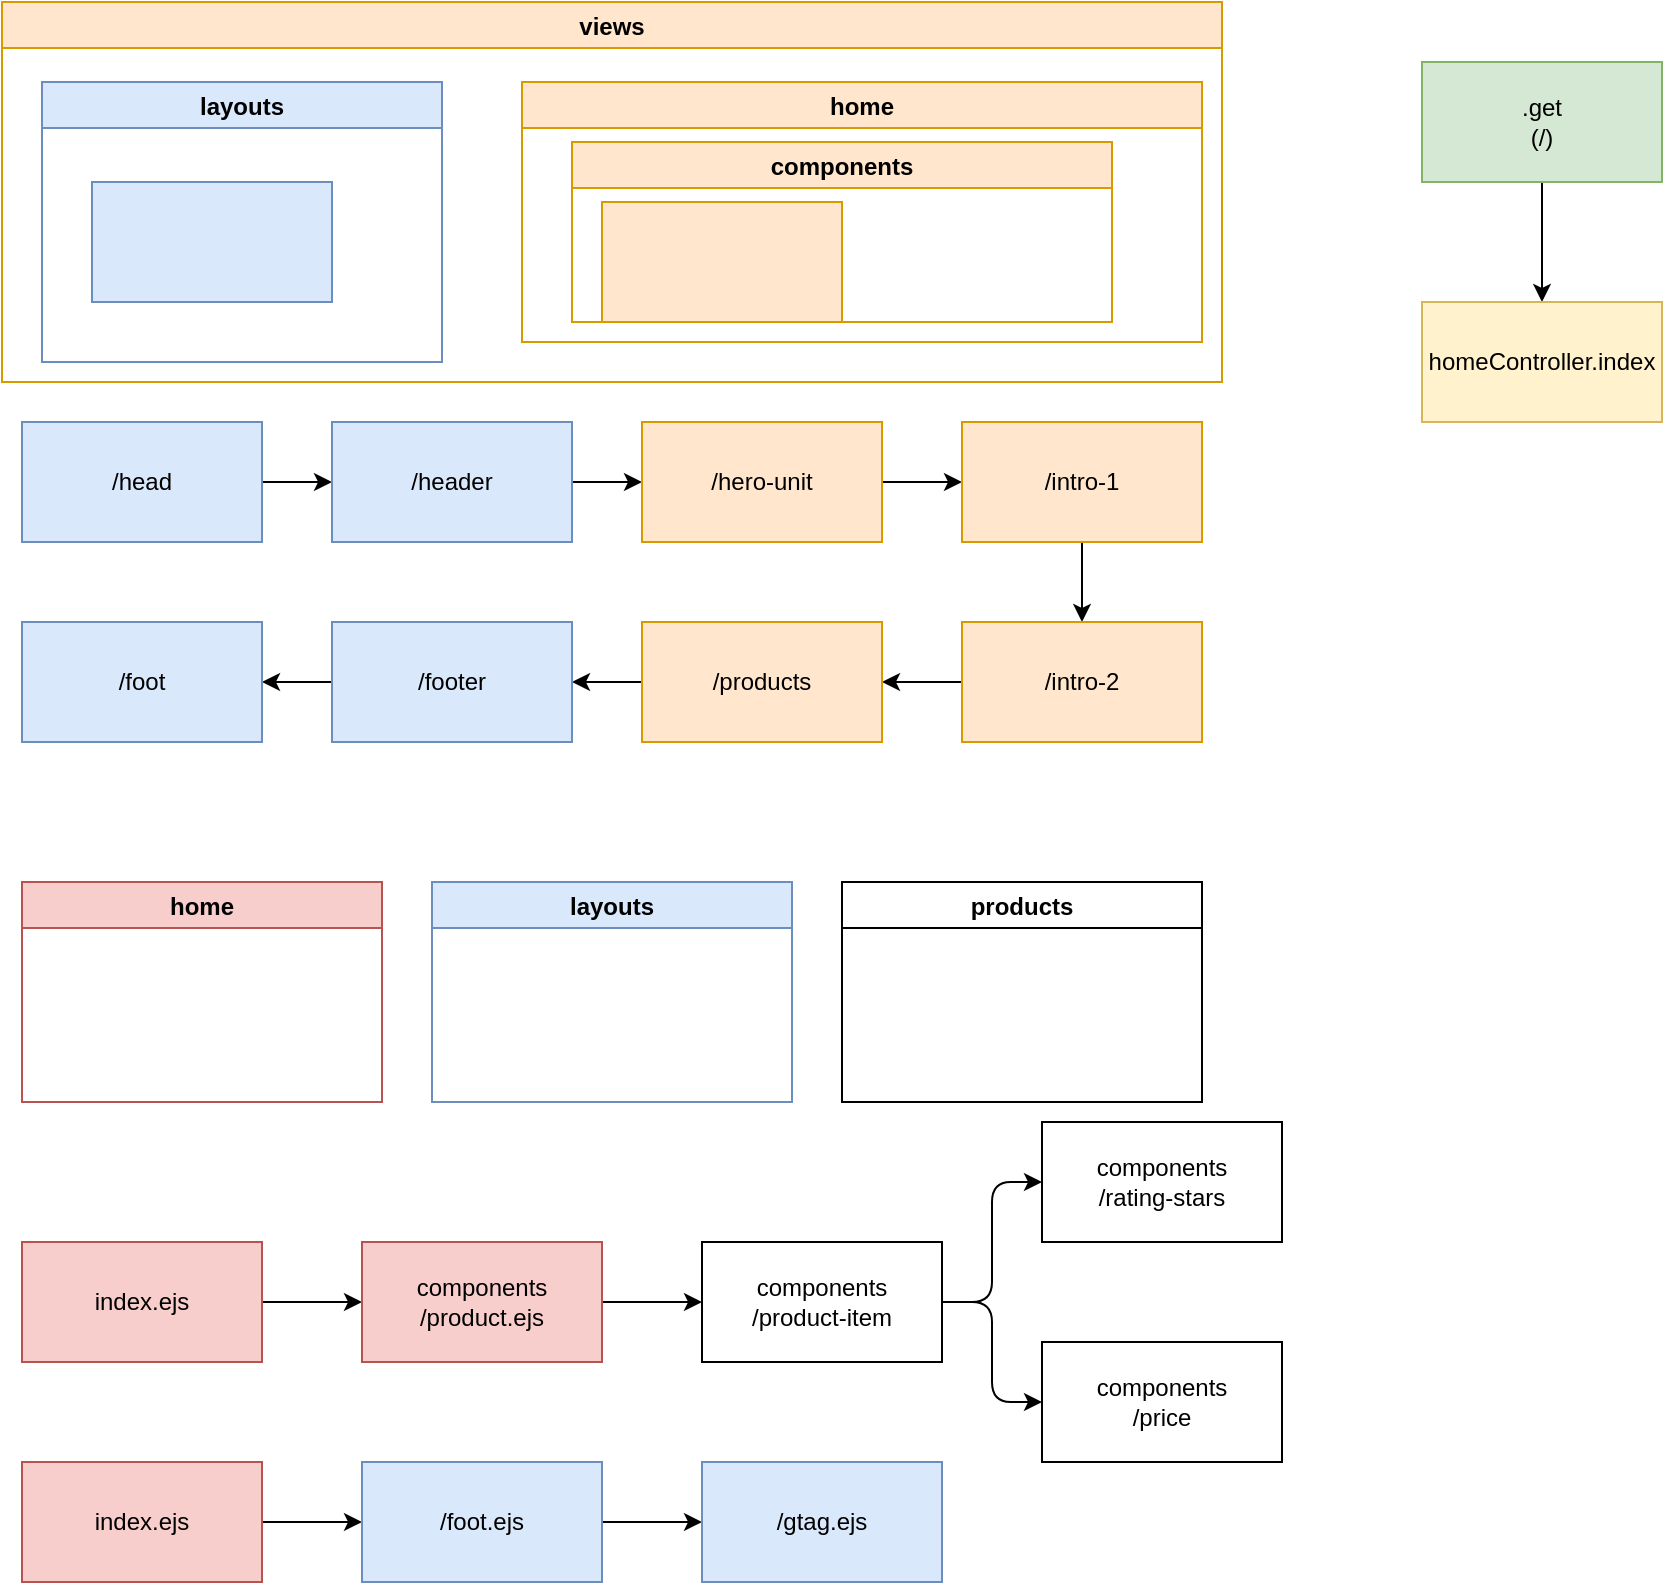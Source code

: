 <mxfile>
    <diagram id="2r2m2dJ-_S-UlMtEG9md" name="home">
        <mxGraphModel dx="742" dy="386" grid="1" gridSize="10" guides="1" tooltips="1" connect="1" arrows="1" fold="1" page="1" pageScale="1" pageWidth="850" pageHeight="1100" math="0" shadow="0">
            <root>
                <mxCell id="0"/>
                <mxCell id="1" parent="0"/>
                <mxCell id="7XTc2Tio-QaU3lIELtTI-9" value="" style="edgeStyle=orthogonalEdgeStyle;rounded=0;orthogonalLoop=1;jettySize=auto;html=1;" parent="1" source="7XTc2Tio-QaU3lIELtTI-3" target="7XTc2Tio-QaU3lIELtTI-4" edge="1">
                    <mxGeometry relative="1" as="geometry"/>
                </mxCell>
                <mxCell id="7XTc2Tio-QaU3lIELtTI-3" value="/head" style="rounded=0;whiteSpace=wrap;html=1;fillColor=#dae8fc;strokeColor=#6c8ebf;" parent="1" vertex="1">
                    <mxGeometry x="150" y="230" width="120" height="60" as="geometry"/>
                </mxCell>
                <mxCell id="7XTc2Tio-QaU3lIELtTI-10" value="" style="edgeStyle=orthogonalEdgeStyle;rounded=0;orthogonalLoop=1;jettySize=auto;html=1;" parent="1" source="7XTc2Tio-QaU3lIELtTI-4" target="7XTc2Tio-QaU3lIELtTI-5" edge="1">
                    <mxGeometry relative="1" as="geometry"/>
                </mxCell>
                <mxCell id="7XTc2Tio-QaU3lIELtTI-4" value="/header" style="rounded=0;whiteSpace=wrap;html=1;fillColor=#dae8fc;strokeColor=#6c8ebf;" parent="1" vertex="1">
                    <mxGeometry x="305" y="230" width="120" height="60" as="geometry"/>
                </mxCell>
                <mxCell id="7XTc2Tio-QaU3lIELtTI-13" value="" style="edgeStyle=orthogonalEdgeStyle;rounded=0;orthogonalLoop=1;jettySize=auto;html=1;" parent="1" source="7XTc2Tio-QaU3lIELtTI-5" target="7XTc2Tio-QaU3lIELtTI-6" edge="1">
                    <mxGeometry relative="1" as="geometry"/>
                </mxCell>
                <mxCell id="7XTc2Tio-QaU3lIELtTI-5" value="/hero-unit" style="rounded=0;whiteSpace=wrap;html=1;fillColor=#ffe6cc;strokeColor=#d79b00;" parent="1" vertex="1">
                    <mxGeometry x="460" y="230" width="120" height="60" as="geometry"/>
                </mxCell>
                <mxCell id="7XTc2Tio-QaU3lIELtTI-14" value="" style="edgeStyle=orthogonalEdgeStyle;rounded=0;orthogonalLoop=1;jettySize=auto;html=1;" parent="1" source="7XTc2Tio-QaU3lIELtTI-6" target="7XTc2Tio-QaU3lIELtTI-7" edge="1">
                    <mxGeometry relative="1" as="geometry"/>
                </mxCell>
                <mxCell id="7XTc2Tio-QaU3lIELtTI-6" value="/intro-1" style="rounded=0;whiteSpace=wrap;html=1;fillColor=#ffe6cc;strokeColor=#d79b00;" parent="1" vertex="1">
                    <mxGeometry x="620" y="230" width="120" height="60" as="geometry"/>
                </mxCell>
                <mxCell id="7XTc2Tio-QaU3lIELtTI-12" value="" style="edgeStyle=orthogonalEdgeStyle;rounded=0;orthogonalLoop=1;jettySize=auto;html=1;" parent="1" source="7XTc2Tio-QaU3lIELtTI-7" target="7XTc2Tio-QaU3lIELtTI-8" edge="1">
                    <mxGeometry relative="1" as="geometry"/>
                </mxCell>
                <mxCell id="7XTc2Tio-QaU3lIELtTI-7" value="/intro-2" style="rounded=0;whiteSpace=wrap;html=1;fillColor=#ffe6cc;strokeColor=#d79b00;" parent="1" vertex="1">
                    <mxGeometry x="620" y="330" width="120" height="60" as="geometry"/>
                </mxCell>
                <mxCell id="7XTc2Tio-QaU3lIELtTI-24" value="" style="edgeStyle=orthogonalEdgeStyle;rounded=0;orthogonalLoop=1;jettySize=auto;html=1;" parent="1" source="7XTc2Tio-QaU3lIELtTI-8" target="7XTc2Tio-QaU3lIELtTI-22" edge="1">
                    <mxGeometry relative="1" as="geometry"/>
                </mxCell>
                <mxCell id="7XTc2Tio-QaU3lIELtTI-8" value="/products" style="rounded=0;whiteSpace=wrap;html=1;fillColor=#ffe6cc;strokeColor=#d79b00;" parent="1" vertex="1">
                    <mxGeometry x="460" y="330" width="120" height="60" as="geometry"/>
                </mxCell>
                <mxCell id="7XTc2Tio-QaU3lIELtTI-16" value="views" style="swimlane;fillColor=#ffe6cc;strokeColor=#d79b00;" parent="1" vertex="1">
                    <mxGeometry x="140" y="20" width="610" height="190" as="geometry"/>
                </mxCell>
                <mxCell id="7XTc2Tio-QaU3lIELtTI-15" value="layouts" style="swimlane;fillColor=#dae8fc;strokeColor=#6c8ebf;" parent="7XTc2Tio-QaU3lIELtTI-16" vertex="1">
                    <mxGeometry x="20" y="40" width="200" height="140" as="geometry"/>
                </mxCell>
                <mxCell id="7XTc2Tio-QaU3lIELtTI-20" value="" style="rounded=0;whiteSpace=wrap;html=1;fillColor=#dae8fc;strokeColor=#6c8ebf;" parent="7XTc2Tio-QaU3lIELtTI-15" vertex="1">
                    <mxGeometry x="25" y="50" width="120" height="60" as="geometry"/>
                </mxCell>
                <mxCell id="7XTc2Tio-QaU3lIELtTI-17" value="home" style="swimlane;fillColor=#ffe6cc;strokeColor=#d79b00;" parent="7XTc2Tio-QaU3lIELtTI-16" vertex="1">
                    <mxGeometry x="260" y="40" width="340" height="130" as="geometry"/>
                </mxCell>
                <mxCell id="7XTc2Tio-QaU3lIELtTI-19" value="components" style="swimlane;fillColor=#ffe6cc;strokeColor=#d79b00;" parent="7XTc2Tio-QaU3lIELtTI-17" vertex="1">
                    <mxGeometry x="25" y="30" width="270" height="90" as="geometry"/>
                </mxCell>
                <mxCell id="7XTc2Tio-QaU3lIELtTI-21" value="" style="rounded=0;whiteSpace=wrap;html=1;fillColor=#ffe6cc;strokeColor=#d79b00;" parent="7XTc2Tio-QaU3lIELtTI-19" vertex="1">
                    <mxGeometry x="15" y="30" width="120" height="60" as="geometry"/>
                </mxCell>
                <mxCell id="7XTc2Tio-QaU3lIELtTI-25" value="" style="edgeStyle=orthogonalEdgeStyle;rounded=0;orthogonalLoop=1;jettySize=auto;html=1;" parent="1" source="7XTc2Tio-QaU3lIELtTI-22" target="7XTc2Tio-QaU3lIELtTI-23" edge="1">
                    <mxGeometry relative="1" as="geometry"/>
                </mxCell>
                <mxCell id="7XTc2Tio-QaU3lIELtTI-22" value="/footer" style="rounded=0;whiteSpace=wrap;html=1;fillColor=#dae8fc;strokeColor=#6c8ebf;" parent="1" vertex="1">
                    <mxGeometry x="305" y="330" width="120" height="60" as="geometry"/>
                </mxCell>
                <mxCell id="7XTc2Tio-QaU3lIELtTI-23" value="/foot" style="rounded=0;whiteSpace=wrap;html=1;fillColor=#dae8fc;strokeColor=#6c8ebf;" parent="1" vertex="1">
                    <mxGeometry x="150" y="330" width="120" height="60" as="geometry"/>
                </mxCell>
                <mxCell id="7XTc2Tio-QaU3lIELtTI-26" value="" style="edgeStyle=orthogonalEdgeStyle;rounded=0;orthogonalLoop=1;jettySize=auto;html=1;" parent="1" source="7XTc2Tio-QaU3lIELtTI-27" target="7XTc2Tio-QaU3lIELtTI-28" edge="1">
                    <mxGeometry relative="1" as="geometry"/>
                </mxCell>
                <mxCell id="7XTc2Tio-QaU3lIELtTI-27" value=".get&lt;br&gt;(/)" style="rounded=0;whiteSpace=wrap;html=1;fillColor=#d5e8d4;strokeColor=#82b366;" parent="1" vertex="1">
                    <mxGeometry x="850" y="50" width="120" height="60" as="geometry"/>
                </mxCell>
                <mxCell id="7XTc2Tio-QaU3lIELtTI-28" value="homeController.index" style="rounded=0;whiteSpace=wrap;html=1;fillColor=#fff2cc;strokeColor=#d6b656;" parent="1" vertex="1">
                    <mxGeometry x="850" y="170" width="120" height="60" as="geometry"/>
                </mxCell>
                <mxCell id="GM5ibmPHwlwubP8N6AH--69" value="" style="edgeStyle=none;html=1;" parent="1" source="GM5ibmPHwlwubP8N6AH--70" target="GM5ibmPHwlwubP8N6AH--72" edge="1">
                    <mxGeometry relative="1" as="geometry"/>
                </mxCell>
                <mxCell id="GM5ibmPHwlwubP8N6AH--70" value="index.ejs" style="rounded=0;whiteSpace=wrap;html=1;fillColor=#f8cecc;strokeColor=#b85450;" parent="1" vertex="1">
                    <mxGeometry x="150" y="640" width="120" height="60" as="geometry"/>
                </mxCell>
                <mxCell id="GM5ibmPHwlwubP8N6AH--71" value="" style="edgeStyle=none;html=1;" parent="1" source="GM5ibmPHwlwubP8N6AH--72" target="GM5ibmPHwlwubP8N6AH--77" edge="1">
                    <mxGeometry relative="1" as="geometry"/>
                </mxCell>
                <mxCell id="GM5ibmPHwlwubP8N6AH--72" value="components&lt;br&gt;/product.ejs" style="rounded=0;whiteSpace=wrap;html=1;fillColor=#f8cecc;strokeColor=#b85450;" parent="1" vertex="1">
                    <mxGeometry x="320" y="640" width="120" height="60" as="geometry"/>
                </mxCell>
                <mxCell id="GM5ibmPHwlwubP8N6AH--73" value="home" style="swimlane;fillColor=#f8cecc;strokeColor=#b85450;startSize=23;" parent="1" vertex="1">
                    <mxGeometry x="150" y="460" width="180" height="110" as="geometry"/>
                </mxCell>
                <mxCell id="GM5ibmPHwlwubP8N6AH--74" value="products" style="swimlane;" parent="1" vertex="1">
                    <mxGeometry x="560" y="460" width="180" height="110" as="geometry"/>
                </mxCell>
                <mxCell id="GM5ibmPHwlwubP8N6AH--75" style="edgeStyle=orthogonalEdgeStyle;html=1;entryX=0;entryY=0.5;entryDx=0;entryDy=0;" parent="1" source="GM5ibmPHwlwubP8N6AH--77" target="GM5ibmPHwlwubP8N6AH--78" edge="1">
                    <mxGeometry relative="1" as="geometry"/>
                </mxCell>
                <mxCell id="GM5ibmPHwlwubP8N6AH--76" style="edgeStyle=orthogonalEdgeStyle;html=1;entryX=0;entryY=0.5;entryDx=0;entryDy=0;" parent="1" source="GM5ibmPHwlwubP8N6AH--77" target="GM5ibmPHwlwubP8N6AH--79" edge="1">
                    <mxGeometry relative="1" as="geometry"/>
                </mxCell>
                <mxCell id="GM5ibmPHwlwubP8N6AH--77" value="components&lt;br&gt;/product-item" style="rounded=0;whiteSpace=wrap;html=1;" parent="1" vertex="1">
                    <mxGeometry x="490" y="640" width="120" height="60" as="geometry"/>
                </mxCell>
                <mxCell id="GM5ibmPHwlwubP8N6AH--78" value="components&lt;br&gt;/rating-stars" style="rounded=0;whiteSpace=wrap;html=1;" parent="1" vertex="1">
                    <mxGeometry x="660" y="580" width="120" height="60" as="geometry"/>
                </mxCell>
                <mxCell id="GM5ibmPHwlwubP8N6AH--79" value="components&lt;br&gt;/price" style="rounded=0;whiteSpace=wrap;html=1;" parent="1" vertex="1">
                    <mxGeometry x="660" y="690" width="120" height="60" as="geometry"/>
                </mxCell>
                <mxCell id="GM5ibmPHwlwubP8N6AH--80" value="" style="edgeStyle=orthogonalEdgeStyle;html=1;" parent="1" source="GM5ibmPHwlwubP8N6AH--81" target="GM5ibmPHwlwubP8N6AH--84" edge="1">
                    <mxGeometry relative="1" as="geometry"/>
                </mxCell>
                <mxCell id="GM5ibmPHwlwubP8N6AH--81" value="index.ejs" style="rounded=0;whiteSpace=wrap;html=1;fillColor=#f8cecc;strokeColor=#b85450;" parent="1" vertex="1">
                    <mxGeometry x="150" y="750" width="120" height="60" as="geometry"/>
                </mxCell>
                <mxCell id="GM5ibmPHwlwubP8N6AH--82" value="layouts" style="swimlane;fillColor=#dae8fc;strokeColor=#6c8ebf;" parent="1" vertex="1">
                    <mxGeometry x="355" y="460" width="180" height="110" as="geometry"/>
                </mxCell>
                <mxCell id="GM5ibmPHwlwubP8N6AH--83" value="" style="edgeStyle=orthogonalEdgeStyle;html=1;" parent="1" source="GM5ibmPHwlwubP8N6AH--84" target="GM5ibmPHwlwubP8N6AH--85" edge="1">
                    <mxGeometry relative="1" as="geometry"/>
                </mxCell>
                <mxCell id="GM5ibmPHwlwubP8N6AH--84" value="/foot.ejs" style="rounded=0;whiteSpace=wrap;html=1;fillColor=#dae8fc;strokeColor=#6c8ebf;" parent="1" vertex="1">
                    <mxGeometry x="320" y="750" width="120" height="60" as="geometry"/>
                </mxCell>
                <mxCell id="GM5ibmPHwlwubP8N6AH--85" value="/gtag.ejs" style="rounded=0;whiteSpace=wrap;html=1;fillColor=#dae8fc;strokeColor=#6c8ebf;" parent="1" vertex="1">
                    <mxGeometry x="490" y="750" width="120" height="60" as="geometry"/>
                </mxCell>
            </root>
        </mxGraphModel>
    </diagram>
    <diagram id="JH4yZ6Hz_KJDCqo3szjn" name="products">
        <mxGraphModel dx="742" dy="386" grid="1" gridSize="10" guides="1" tooltips="1" connect="1" arrows="1" fold="1" page="1" pageScale="1" pageWidth="850" pageHeight="1100" math="0" shadow="0">
            <root>
                <mxCell id="NXfYFr4R7Gg1G3oTiZvl-0"/>
                <mxCell id="NXfYFr4R7Gg1G3oTiZvl-1" parent="NXfYFr4R7Gg1G3oTiZvl-0"/>
            </root>
        </mxGraphModel>
    </diagram>
</mxfile>